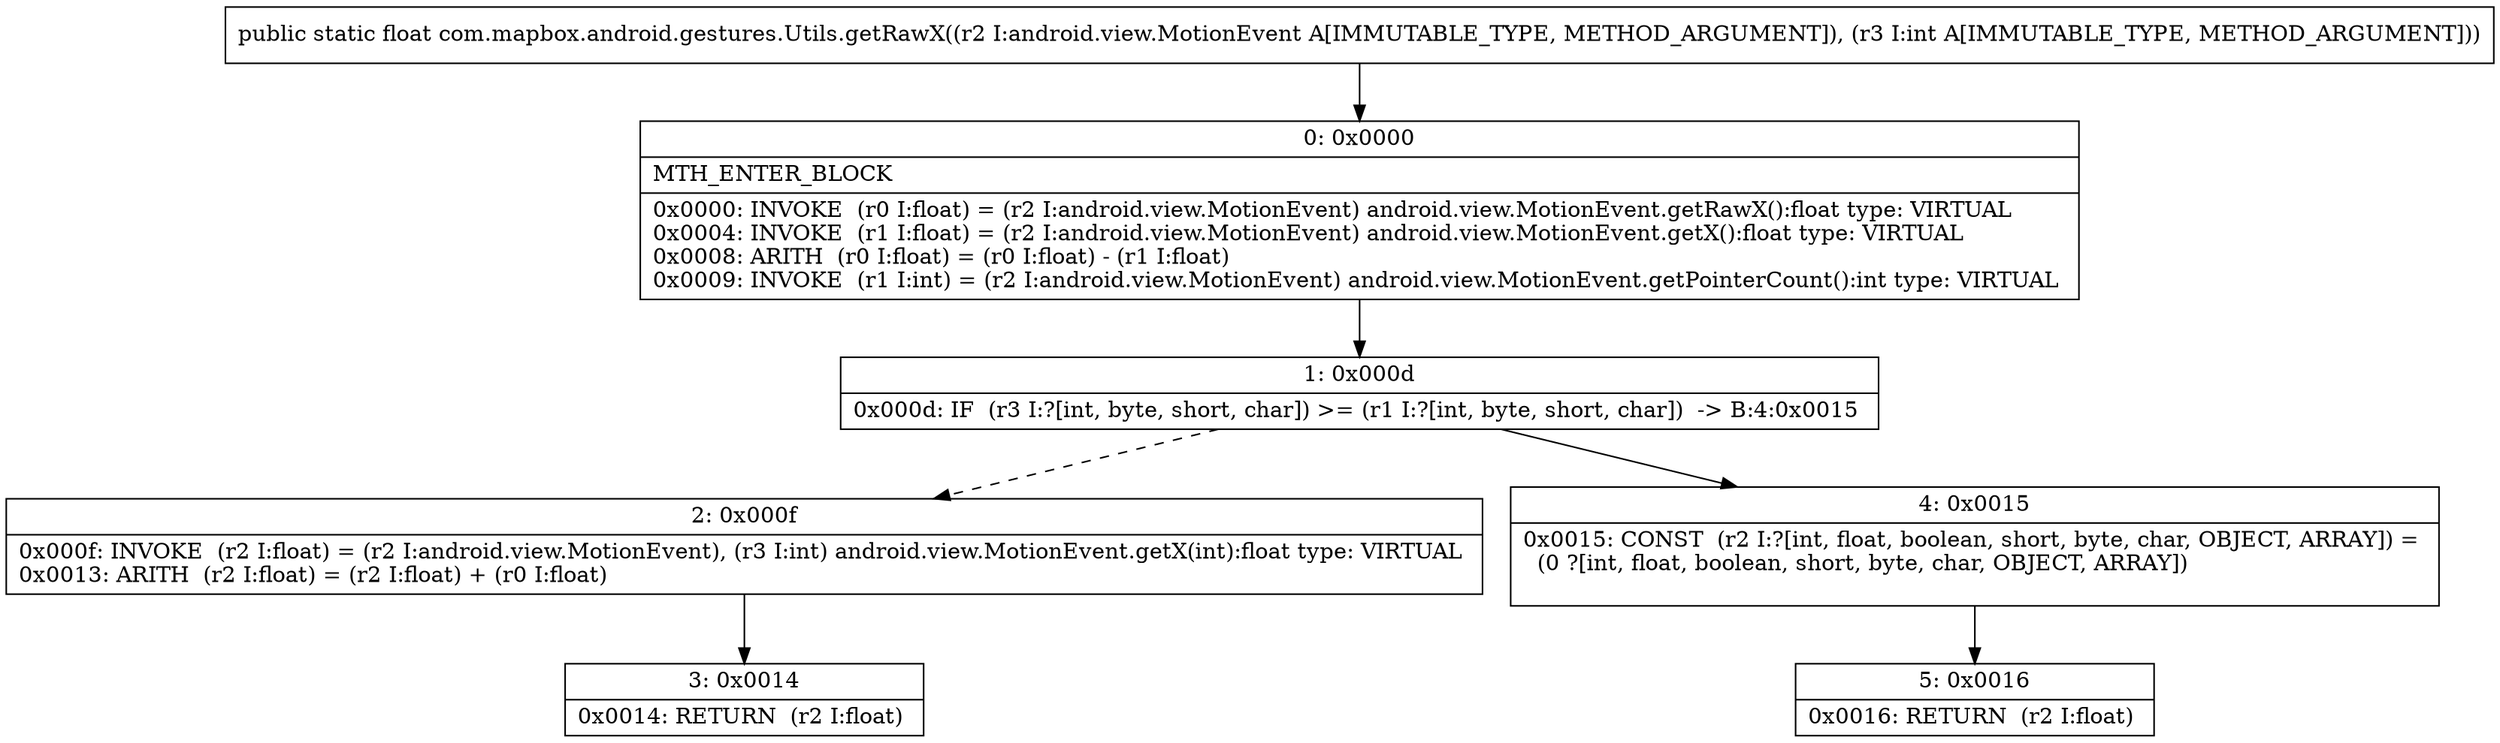 digraph "CFG forcom.mapbox.android.gestures.Utils.getRawX(Landroid\/view\/MotionEvent;I)F" {
Node_0 [shape=record,label="{0\:\ 0x0000|MTH_ENTER_BLOCK\l|0x0000: INVOKE  (r0 I:float) = (r2 I:android.view.MotionEvent) android.view.MotionEvent.getRawX():float type: VIRTUAL \l0x0004: INVOKE  (r1 I:float) = (r2 I:android.view.MotionEvent) android.view.MotionEvent.getX():float type: VIRTUAL \l0x0008: ARITH  (r0 I:float) = (r0 I:float) \- (r1 I:float) \l0x0009: INVOKE  (r1 I:int) = (r2 I:android.view.MotionEvent) android.view.MotionEvent.getPointerCount():int type: VIRTUAL \l}"];
Node_1 [shape=record,label="{1\:\ 0x000d|0x000d: IF  (r3 I:?[int, byte, short, char]) \>= (r1 I:?[int, byte, short, char])  \-\> B:4:0x0015 \l}"];
Node_2 [shape=record,label="{2\:\ 0x000f|0x000f: INVOKE  (r2 I:float) = (r2 I:android.view.MotionEvent), (r3 I:int) android.view.MotionEvent.getX(int):float type: VIRTUAL \l0x0013: ARITH  (r2 I:float) = (r2 I:float) + (r0 I:float) \l}"];
Node_3 [shape=record,label="{3\:\ 0x0014|0x0014: RETURN  (r2 I:float) \l}"];
Node_4 [shape=record,label="{4\:\ 0x0015|0x0015: CONST  (r2 I:?[int, float, boolean, short, byte, char, OBJECT, ARRAY]) = \l  (0 ?[int, float, boolean, short, byte, char, OBJECT, ARRAY])\l \l}"];
Node_5 [shape=record,label="{5\:\ 0x0016|0x0016: RETURN  (r2 I:float) \l}"];
MethodNode[shape=record,label="{public static float com.mapbox.android.gestures.Utils.getRawX((r2 I:android.view.MotionEvent A[IMMUTABLE_TYPE, METHOD_ARGUMENT]), (r3 I:int A[IMMUTABLE_TYPE, METHOD_ARGUMENT])) }"];
MethodNode -> Node_0;
Node_0 -> Node_1;
Node_1 -> Node_2[style=dashed];
Node_1 -> Node_4;
Node_2 -> Node_3;
Node_4 -> Node_5;
}

